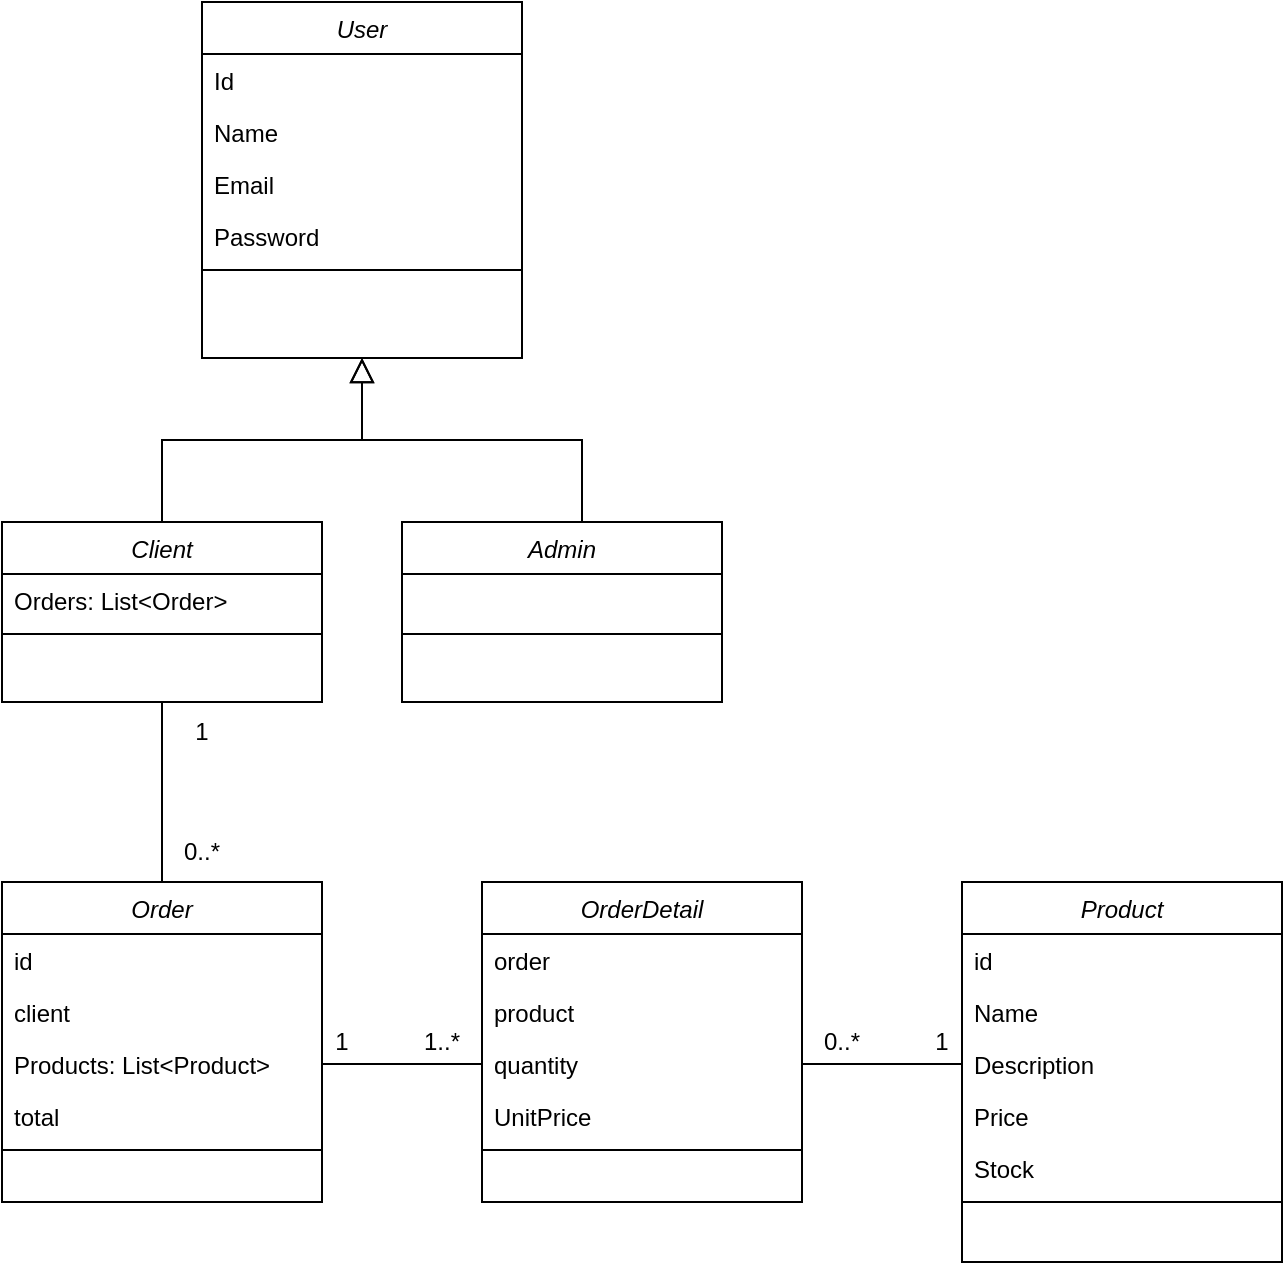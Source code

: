 <mxfile>
    <diagram id="C5RBs43oDa-KdzZeNtuy" name="Page-1">
        <mxGraphModel dx="1086" dy="787" grid="1" gridSize="10" guides="1" tooltips="1" connect="1" arrows="1" fold="1" page="1" pageScale="1" pageWidth="827" pageHeight="1169" math="0" shadow="0">
            <root>
                <mxCell id="WIyWlLk6GJQsqaUBKTNV-0"/>
                <mxCell id="WIyWlLk6GJQsqaUBKTNV-1" parent="WIyWlLk6GJQsqaUBKTNV-0"/>
                <mxCell id="zkfFHV4jXpPFQw0GAbJ--0" value="User" style="swimlane;fontStyle=2;align=center;verticalAlign=top;childLayout=stackLayout;horizontal=1;startSize=26;horizontalStack=0;resizeParent=1;resizeLast=0;collapsible=1;marginBottom=0;rounded=0;shadow=0;strokeWidth=1;" parent="WIyWlLk6GJQsqaUBKTNV-1" vertex="1">
                    <mxGeometry x="220" y="100" width="160" height="178" as="geometry">
                        <mxRectangle x="230" y="140" width="160" height="26" as="alternateBounds"/>
                    </mxGeometry>
                </mxCell>
                <mxCell id="zkfFHV4jXpPFQw0GAbJ--1" value="Id" style="text;align=left;verticalAlign=top;spacingLeft=4;spacingRight=4;overflow=hidden;rotatable=0;points=[[0,0.5],[1,0.5]];portConstraint=eastwest;" parent="zkfFHV4jXpPFQw0GAbJ--0" vertex="1">
                    <mxGeometry y="26" width="160" height="26" as="geometry"/>
                </mxCell>
                <mxCell id="zkfFHV4jXpPFQw0GAbJ--2" value="Name" style="text;align=left;verticalAlign=top;spacingLeft=4;spacingRight=4;overflow=hidden;rotatable=0;points=[[0,0.5],[1,0.5]];portConstraint=eastwest;rounded=0;shadow=0;html=0;" parent="zkfFHV4jXpPFQw0GAbJ--0" vertex="1">
                    <mxGeometry y="52" width="160" height="26" as="geometry"/>
                </mxCell>
                <mxCell id="zkfFHV4jXpPFQw0GAbJ--3" value="Email" style="text;align=left;verticalAlign=top;spacingLeft=4;spacingRight=4;overflow=hidden;rotatable=0;points=[[0,0.5],[1,0.5]];portConstraint=eastwest;rounded=0;shadow=0;html=0;" parent="zkfFHV4jXpPFQw0GAbJ--0" vertex="1">
                    <mxGeometry y="78" width="160" height="26" as="geometry"/>
                </mxCell>
                <mxCell id="dtd8SuBH9-cmgWpoMRAv-12" value="Password" style="text;align=left;verticalAlign=top;spacingLeft=4;spacingRight=4;overflow=hidden;rotatable=0;points=[[0,0.5],[1,0.5]];portConstraint=eastwest;rounded=0;shadow=0;html=0;" parent="zkfFHV4jXpPFQw0GAbJ--0" vertex="1">
                    <mxGeometry y="104" width="160" height="26" as="geometry"/>
                </mxCell>
                <mxCell id="zkfFHV4jXpPFQw0GAbJ--4" value="" style="line;html=1;strokeWidth=1;align=left;verticalAlign=middle;spacingTop=-1;spacingLeft=3;spacingRight=3;rotatable=0;labelPosition=right;points=[];portConstraint=eastwest;" parent="zkfFHV4jXpPFQw0GAbJ--0" vertex="1">
                    <mxGeometry y="130" width="160" height="8" as="geometry"/>
                </mxCell>
                <mxCell id="zkfFHV4jXpPFQw0GAbJ--12" value="" style="endArrow=block;endSize=10;endFill=0;shadow=0;strokeWidth=1;rounded=0;curved=0;edgeStyle=elbowEdgeStyle;elbow=vertical;" parent="WIyWlLk6GJQsqaUBKTNV-1" target="zkfFHV4jXpPFQw0GAbJ--0" edge="1">
                    <mxGeometry width="160" relative="1" as="geometry">
                        <mxPoint x="200" y="360" as="sourcePoint"/>
                        <mxPoint x="200" y="203" as="targetPoint"/>
                    </mxGeometry>
                </mxCell>
                <mxCell id="zkfFHV4jXpPFQw0GAbJ--16" value="" style="endArrow=block;endSize=10;endFill=0;shadow=0;strokeWidth=1;rounded=0;curved=0;edgeStyle=elbowEdgeStyle;elbow=vertical;" parent="WIyWlLk6GJQsqaUBKTNV-1" target="zkfFHV4jXpPFQw0GAbJ--0" edge="1">
                    <mxGeometry width="160" relative="1" as="geometry">
                        <mxPoint x="410" y="360" as="sourcePoint"/>
                        <mxPoint x="310" y="271" as="targetPoint"/>
                    </mxGeometry>
                </mxCell>
                <mxCell id="dtd8SuBH9-cmgWpoMRAv-20" style="edgeStyle=orthogonalEdgeStyle;rounded=0;orthogonalLoop=1;jettySize=auto;html=1;exitX=0.5;exitY=1;exitDx=0;exitDy=0;entryX=0.5;entryY=0;entryDx=0;entryDy=0;endArrow=none;endFill=0;" parent="WIyWlLk6GJQsqaUBKTNV-1" source="dtd8SuBH9-cmgWpoMRAv-0" target="dtd8SuBH9-cmgWpoMRAv-14" edge="1">
                    <mxGeometry relative="1" as="geometry"/>
                </mxCell>
                <mxCell id="dtd8SuBH9-cmgWpoMRAv-0" value="Client" style="swimlane;fontStyle=2;align=center;verticalAlign=top;childLayout=stackLayout;horizontal=1;startSize=26;horizontalStack=0;resizeParent=1;resizeLast=0;collapsible=1;marginBottom=0;rounded=0;shadow=0;strokeWidth=1;" parent="WIyWlLk6GJQsqaUBKTNV-1" vertex="1">
                    <mxGeometry x="120" y="360" width="160" height="90" as="geometry">
                        <mxRectangle x="230" y="140" width="160" height="26" as="alternateBounds"/>
                    </mxGeometry>
                </mxCell>
                <mxCell id="dtd8SuBH9-cmgWpoMRAv-1" value="Orders: List&lt;Order&gt;" style="text;align=left;verticalAlign=top;spacingLeft=4;spacingRight=4;overflow=hidden;rotatable=0;points=[[0,0.5],[1,0.5]];portConstraint=eastwest;" parent="dtd8SuBH9-cmgWpoMRAv-0" vertex="1">
                    <mxGeometry y="26" width="160" height="26" as="geometry"/>
                </mxCell>
                <mxCell id="dtd8SuBH9-cmgWpoMRAv-4" value="" style="line;html=1;strokeWidth=1;align=left;verticalAlign=middle;spacingTop=-1;spacingLeft=3;spacingRight=3;rotatable=0;labelPosition=right;points=[];portConstraint=eastwest;" parent="dtd8SuBH9-cmgWpoMRAv-0" vertex="1">
                    <mxGeometry y="52" width="160" height="8" as="geometry"/>
                </mxCell>
                <mxCell id="dtd8SuBH9-cmgWpoMRAv-6" value="Admin" style="swimlane;fontStyle=2;align=center;verticalAlign=top;childLayout=stackLayout;horizontal=1;startSize=26;horizontalStack=0;resizeParent=1;resizeLast=0;collapsible=1;marginBottom=0;rounded=0;shadow=0;strokeWidth=1;" parent="WIyWlLk6GJQsqaUBKTNV-1" vertex="1">
                    <mxGeometry x="320" y="360" width="160" height="90" as="geometry">
                        <mxRectangle x="230" y="140" width="160" height="26" as="alternateBounds"/>
                    </mxGeometry>
                </mxCell>
                <mxCell id="dtd8SuBH9-cmgWpoMRAv-7" value=" " style="text;align=left;verticalAlign=top;spacingLeft=4;spacingRight=4;overflow=hidden;rotatable=0;points=[[0,0.5],[1,0.5]];portConstraint=eastwest;" parent="dtd8SuBH9-cmgWpoMRAv-6" vertex="1">
                    <mxGeometry y="26" width="160" height="26" as="geometry"/>
                </mxCell>
                <mxCell id="dtd8SuBH9-cmgWpoMRAv-10" value="" style="line;html=1;strokeWidth=1;align=left;verticalAlign=middle;spacingTop=-1;spacingLeft=3;spacingRight=3;rotatable=0;labelPosition=right;points=[];portConstraint=eastwest;" parent="dtd8SuBH9-cmgWpoMRAv-6" vertex="1">
                    <mxGeometry y="52" width="160" height="8" as="geometry"/>
                </mxCell>
                <mxCell id="dtd8SuBH9-cmgWpoMRAv-14" value="Order" style="swimlane;fontStyle=2;align=center;verticalAlign=top;childLayout=stackLayout;horizontal=1;startSize=26;horizontalStack=0;resizeParent=1;resizeLast=0;collapsible=1;marginBottom=0;rounded=0;shadow=0;strokeWidth=1;" parent="WIyWlLk6GJQsqaUBKTNV-1" vertex="1">
                    <mxGeometry x="120" y="540" width="160" height="160" as="geometry">
                        <mxRectangle x="230" y="140" width="160" height="26" as="alternateBounds"/>
                    </mxGeometry>
                </mxCell>
                <mxCell id="dtd8SuBH9-cmgWpoMRAv-15" value="id" style="text;align=left;verticalAlign=top;spacingLeft=4;spacingRight=4;overflow=hidden;rotatable=0;points=[[0,0.5],[1,0.5]];portConstraint=eastwest;" parent="dtd8SuBH9-cmgWpoMRAv-14" vertex="1">
                    <mxGeometry y="26" width="160" height="26" as="geometry"/>
                </mxCell>
                <mxCell id="dtd8SuBH9-cmgWpoMRAv-16" value="client" style="text;align=left;verticalAlign=top;spacingLeft=4;spacingRight=4;overflow=hidden;rotatable=0;points=[[0,0.5],[1,0.5]];portConstraint=eastwest;rounded=0;shadow=0;html=0;" parent="dtd8SuBH9-cmgWpoMRAv-14" vertex="1">
                    <mxGeometry y="52" width="160" height="26" as="geometry"/>
                </mxCell>
                <mxCell id="dtd8SuBH9-cmgWpoMRAv-17" value="Products: List&lt;Product&gt;" style="text;align=left;verticalAlign=top;spacingLeft=4;spacingRight=4;overflow=hidden;rotatable=0;points=[[0,0.5],[1,0.5]];portConstraint=eastwest;rounded=0;shadow=0;html=0;" parent="dtd8SuBH9-cmgWpoMRAv-14" vertex="1">
                    <mxGeometry y="78" width="160" height="26" as="geometry"/>
                </mxCell>
                <mxCell id="dtd8SuBH9-cmgWpoMRAv-18" value="total" style="text;align=left;verticalAlign=top;spacingLeft=4;spacingRight=4;overflow=hidden;rotatable=0;points=[[0,0.5],[1,0.5]];portConstraint=eastwest;rounded=0;shadow=0;html=0;" parent="dtd8SuBH9-cmgWpoMRAv-14" vertex="1">
                    <mxGeometry y="104" width="160" height="26" as="geometry"/>
                </mxCell>
                <mxCell id="dtd8SuBH9-cmgWpoMRAv-19" value="" style="line;html=1;strokeWidth=1;align=left;verticalAlign=middle;spacingTop=-1;spacingLeft=3;spacingRight=3;rotatable=0;labelPosition=right;points=[];portConstraint=eastwest;" parent="dtd8SuBH9-cmgWpoMRAv-14" vertex="1">
                    <mxGeometry y="130" width="160" height="8" as="geometry"/>
                </mxCell>
                <mxCell id="dtd8SuBH9-cmgWpoMRAv-21" value="0..*" style="text;strokeColor=none;align=center;fillColor=none;html=1;verticalAlign=middle;whiteSpace=wrap;rounded=0;" parent="WIyWlLk6GJQsqaUBKTNV-1" vertex="1">
                    <mxGeometry x="190" y="510" width="60" height="30" as="geometry"/>
                </mxCell>
                <mxCell id="dtd8SuBH9-cmgWpoMRAv-22" value="1" style="text;strokeColor=none;align=center;fillColor=none;html=1;verticalAlign=middle;whiteSpace=wrap;rounded=0;" parent="WIyWlLk6GJQsqaUBKTNV-1" vertex="1">
                    <mxGeometry x="190" y="450" width="60" height="30" as="geometry"/>
                </mxCell>
                <mxCell id="dtd8SuBH9-cmgWpoMRAv-23" value="OrderDetail" style="swimlane;fontStyle=2;align=center;verticalAlign=top;childLayout=stackLayout;horizontal=1;startSize=26;horizontalStack=0;resizeParent=1;resizeLast=0;collapsible=1;marginBottom=0;rounded=0;shadow=0;strokeWidth=1;" parent="WIyWlLk6GJQsqaUBKTNV-1" vertex="1">
                    <mxGeometry x="360" y="540" width="160" height="160" as="geometry">
                        <mxRectangle x="230" y="140" width="160" height="26" as="alternateBounds"/>
                    </mxGeometry>
                </mxCell>
                <mxCell id="dtd8SuBH9-cmgWpoMRAv-24" value="order" style="text;align=left;verticalAlign=top;spacingLeft=4;spacingRight=4;overflow=hidden;rotatable=0;points=[[0,0.5],[1,0.5]];portConstraint=eastwest;" parent="dtd8SuBH9-cmgWpoMRAv-23" vertex="1">
                    <mxGeometry y="26" width="160" height="26" as="geometry"/>
                </mxCell>
                <mxCell id="dtd8SuBH9-cmgWpoMRAv-25" value="product" style="text;align=left;verticalAlign=top;spacingLeft=4;spacingRight=4;overflow=hidden;rotatable=0;points=[[0,0.5],[1,0.5]];portConstraint=eastwest;rounded=0;shadow=0;html=0;" parent="dtd8SuBH9-cmgWpoMRAv-23" vertex="1">
                    <mxGeometry y="52" width="160" height="26" as="geometry"/>
                </mxCell>
                <mxCell id="dtd8SuBH9-cmgWpoMRAv-26" value="quantity" style="text;align=left;verticalAlign=top;spacingLeft=4;spacingRight=4;overflow=hidden;rotatable=0;points=[[0,0.5],[1,0.5]];portConstraint=eastwest;rounded=0;shadow=0;html=0;" parent="dtd8SuBH9-cmgWpoMRAv-23" vertex="1">
                    <mxGeometry y="78" width="160" height="26" as="geometry"/>
                </mxCell>
                <mxCell id="dtd8SuBH9-cmgWpoMRAv-27" value="UnitPrice" style="text;align=left;verticalAlign=top;spacingLeft=4;spacingRight=4;overflow=hidden;rotatable=0;points=[[0,0.5],[1,0.5]];portConstraint=eastwest;rounded=0;shadow=0;html=0;" parent="dtd8SuBH9-cmgWpoMRAv-23" vertex="1">
                    <mxGeometry y="104" width="160" height="26" as="geometry"/>
                </mxCell>
                <mxCell id="dtd8SuBH9-cmgWpoMRAv-28" value="" style="line;html=1;strokeWidth=1;align=left;verticalAlign=middle;spacingTop=-1;spacingLeft=3;spacingRight=3;rotatable=0;labelPosition=right;points=[];portConstraint=eastwest;" parent="dtd8SuBH9-cmgWpoMRAv-23" vertex="1">
                    <mxGeometry y="130" width="160" height="8" as="geometry"/>
                </mxCell>
                <mxCell id="dtd8SuBH9-cmgWpoMRAv-30" value="" style="edgeStyle=orthogonalEdgeStyle;rounded=0;orthogonalLoop=1;jettySize=auto;html=1;entryX=0;entryY=0.5;entryDx=0;entryDy=0;endArrow=none;endFill=0;" parent="WIyWlLk6GJQsqaUBKTNV-1" source="dtd8SuBH9-cmgWpoMRAv-17" target="dtd8SuBH9-cmgWpoMRAv-26" edge="1">
                    <mxGeometry relative="1" as="geometry"/>
                </mxCell>
                <mxCell id="dtd8SuBH9-cmgWpoMRAv-31" value="Product" style="swimlane;fontStyle=2;align=center;verticalAlign=top;childLayout=stackLayout;horizontal=1;startSize=26;horizontalStack=0;resizeParent=1;resizeLast=0;collapsible=1;marginBottom=0;rounded=0;shadow=0;strokeWidth=1;" parent="WIyWlLk6GJQsqaUBKTNV-1" vertex="1">
                    <mxGeometry x="600" y="540" width="160" height="190" as="geometry">
                        <mxRectangle x="230" y="140" width="160" height="26" as="alternateBounds"/>
                    </mxGeometry>
                </mxCell>
                <mxCell id="dtd8SuBH9-cmgWpoMRAv-32" value="id" style="text;align=left;verticalAlign=top;spacingLeft=4;spacingRight=4;overflow=hidden;rotatable=0;points=[[0,0.5],[1,0.5]];portConstraint=eastwest;" parent="dtd8SuBH9-cmgWpoMRAv-31" vertex="1">
                    <mxGeometry y="26" width="160" height="26" as="geometry"/>
                </mxCell>
                <mxCell id="dtd8SuBH9-cmgWpoMRAv-33" value="Name" style="text;align=left;verticalAlign=top;spacingLeft=4;spacingRight=4;overflow=hidden;rotatable=0;points=[[0,0.5],[1,0.5]];portConstraint=eastwest;rounded=0;shadow=0;html=0;" parent="dtd8SuBH9-cmgWpoMRAv-31" vertex="1">
                    <mxGeometry y="52" width="160" height="26" as="geometry"/>
                </mxCell>
                <mxCell id="dtd8SuBH9-cmgWpoMRAv-34" value="Description" style="text;align=left;verticalAlign=top;spacingLeft=4;spacingRight=4;overflow=hidden;rotatable=0;points=[[0,0.5],[1,0.5]];portConstraint=eastwest;rounded=0;shadow=0;html=0;" parent="dtd8SuBH9-cmgWpoMRAv-31" vertex="1">
                    <mxGeometry y="78" width="160" height="26" as="geometry"/>
                </mxCell>
                <mxCell id="dtd8SuBH9-cmgWpoMRAv-35" value="Price" style="text;align=left;verticalAlign=top;spacingLeft=4;spacingRight=4;overflow=hidden;rotatable=0;points=[[0,0.5],[1,0.5]];portConstraint=eastwest;rounded=0;shadow=0;html=0;" parent="dtd8SuBH9-cmgWpoMRAv-31" vertex="1">
                    <mxGeometry y="104" width="160" height="26" as="geometry"/>
                </mxCell>
                <mxCell id="dtd8SuBH9-cmgWpoMRAv-36" value="Stock" style="text;align=left;verticalAlign=top;spacingLeft=4;spacingRight=4;overflow=hidden;rotatable=0;points=[[0,0.5],[1,0.5]];portConstraint=eastwest;rounded=0;shadow=0;html=0;" parent="dtd8SuBH9-cmgWpoMRAv-31" vertex="1">
                    <mxGeometry y="130" width="160" height="26" as="geometry"/>
                </mxCell>
                <mxCell id="dtd8SuBH9-cmgWpoMRAv-37" value="" style="line;html=1;strokeWidth=1;align=left;verticalAlign=middle;spacingTop=-1;spacingLeft=3;spacingRight=3;rotatable=0;labelPosition=right;points=[];portConstraint=eastwest;" parent="dtd8SuBH9-cmgWpoMRAv-31" vertex="1">
                    <mxGeometry y="156" width="160" height="8" as="geometry"/>
                </mxCell>
                <mxCell id="dtd8SuBH9-cmgWpoMRAv-38" value="" style="edgeStyle=orthogonalEdgeStyle;rounded=0;orthogonalLoop=1;jettySize=auto;html=1;entryX=0;entryY=0.5;entryDx=0;entryDy=0;endArrow=none;endFill=0;" parent="WIyWlLk6GJQsqaUBKTNV-1" source="dtd8SuBH9-cmgWpoMRAv-26" target="dtd8SuBH9-cmgWpoMRAv-34" edge="1">
                    <mxGeometry relative="1" as="geometry"/>
                </mxCell>
                <mxCell id="dtd8SuBH9-cmgWpoMRAv-40" value="1" style="text;strokeColor=none;align=center;fillColor=none;html=1;verticalAlign=middle;whiteSpace=wrap;rounded=0;" parent="WIyWlLk6GJQsqaUBKTNV-1" vertex="1">
                    <mxGeometry x="260" y="605" width="60" height="30" as="geometry"/>
                </mxCell>
                <mxCell id="dtd8SuBH9-cmgWpoMRAv-41" value="1..*" style="text;strokeColor=none;align=center;fillColor=none;html=1;verticalAlign=middle;whiteSpace=wrap;rounded=0;" parent="WIyWlLk6GJQsqaUBKTNV-1" vertex="1">
                    <mxGeometry x="310" y="605" width="60" height="30" as="geometry"/>
                </mxCell>
                <mxCell id="dtd8SuBH9-cmgWpoMRAv-42" value="0..*" style="text;strokeColor=none;align=center;fillColor=none;html=1;verticalAlign=middle;whiteSpace=wrap;rounded=0;" parent="WIyWlLk6GJQsqaUBKTNV-1" vertex="1">
                    <mxGeometry x="510" y="605" width="60" height="30" as="geometry"/>
                </mxCell>
                <mxCell id="dtd8SuBH9-cmgWpoMRAv-43" value="1" style="text;strokeColor=none;align=center;fillColor=none;html=1;verticalAlign=middle;whiteSpace=wrap;rounded=0;" parent="WIyWlLk6GJQsqaUBKTNV-1" vertex="1">
                    <mxGeometry x="560" y="605" width="60" height="30" as="geometry"/>
                </mxCell>
            </root>
        </mxGraphModel>
    </diagram>
</mxfile>